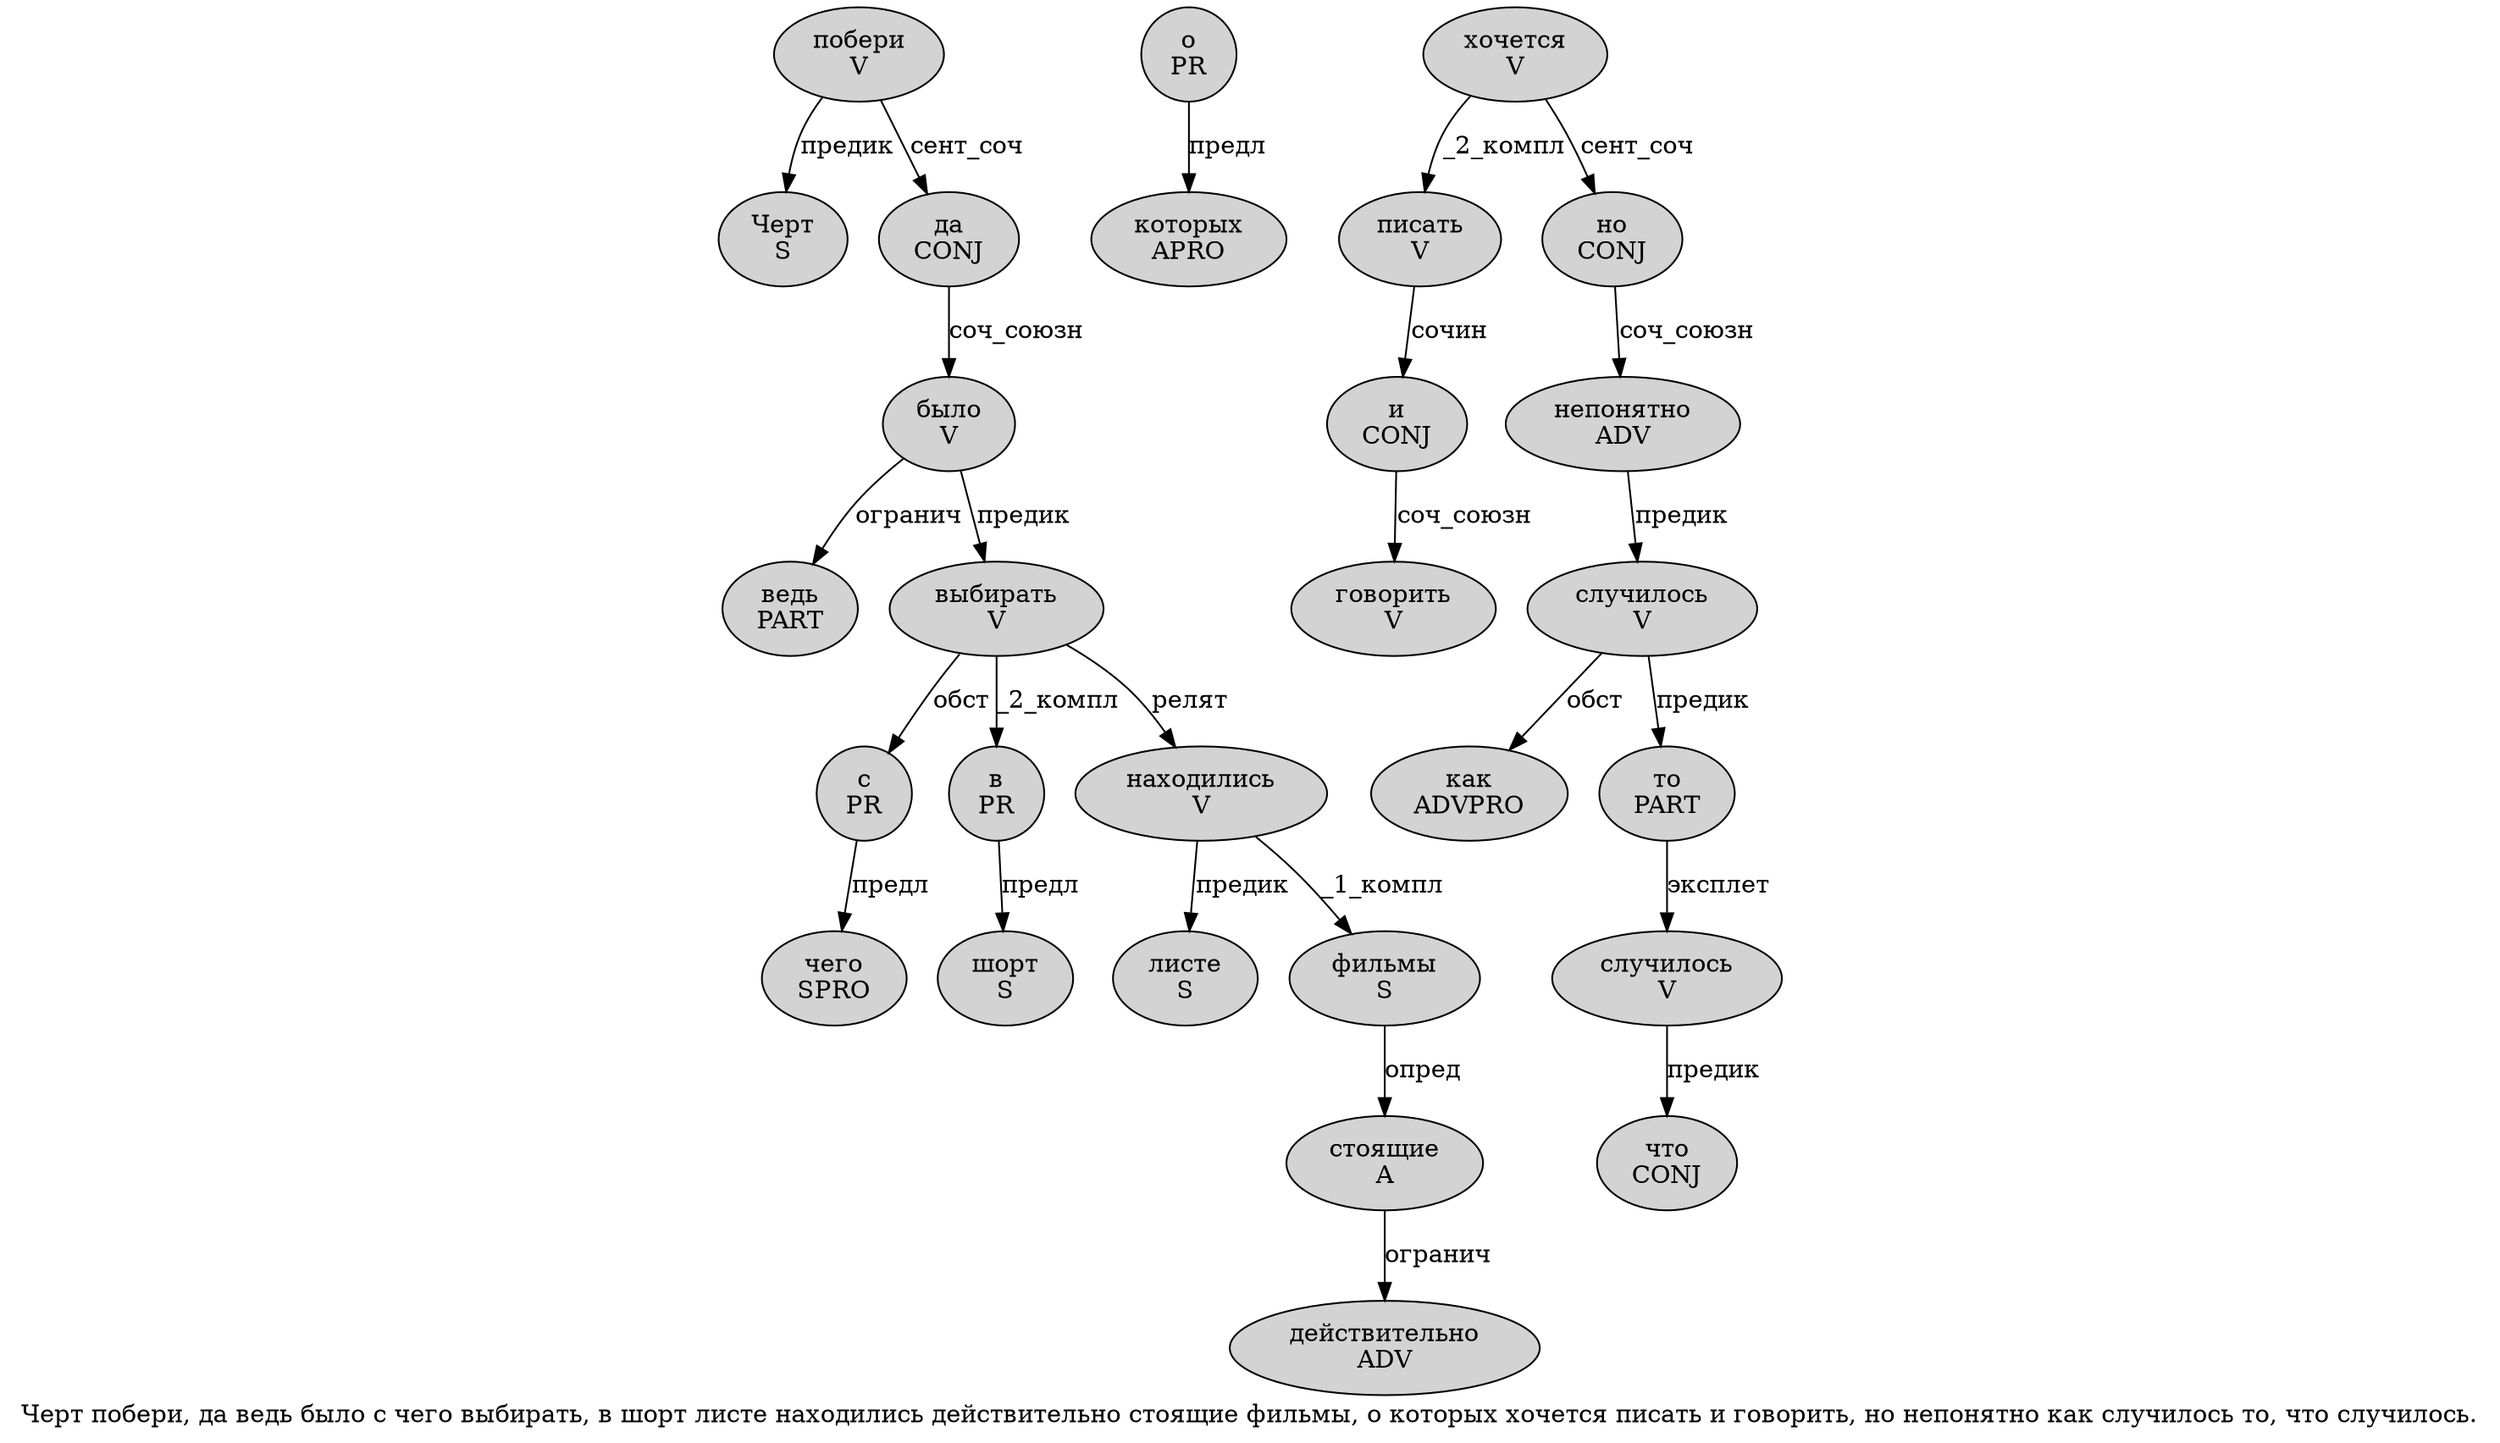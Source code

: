 digraph SENTENCE_4137 {
	graph [label="Черт побери, да ведь было с чего выбирать, в шорт листе находились действительно стоящие фильмы, о которых хочется писать и говорить, но непонятно как случилось то, что случилось."]
	node [style=filled]
		0 [label="Черт
S" color="" fillcolor=lightgray penwidth=1 shape=ellipse]
		1 [label="побери
V" color="" fillcolor=lightgray penwidth=1 shape=ellipse]
		3 [label="да
CONJ" color="" fillcolor=lightgray penwidth=1 shape=ellipse]
		4 [label="ведь
PART" color="" fillcolor=lightgray penwidth=1 shape=ellipse]
		5 [label="было
V" color="" fillcolor=lightgray penwidth=1 shape=ellipse]
		6 [label="с
PR" color="" fillcolor=lightgray penwidth=1 shape=ellipse]
		7 [label="чего
SPRO" color="" fillcolor=lightgray penwidth=1 shape=ellipse]
		8 [label="выбирать
V" color="" fillcolor=lightgray penwidth=1 shape=ellipse]
		10 [label="в
PR" color="" fillcolor=lightgray penwidth=1 shape=ellipse]
		11 [label="шорт
S" color="" fillcolor=lightgray penwidth=1 shape=ellipse]
		12 [label="листе
S" color="" fillcolor=lightgray penwidth=1 shape=ellipse]
		13 [label="находились
V" color="" fillcolor=lightgray penwidth=1 shape=ellipse]
		14 [label="действительно
ADV" color="" fillcolor=lightgray penwidth=1 shape=ellipse]
		15 [label="стоящие
A" color="" fillcolor=lightgray penwidth=1 shape=ellipse]
		16 [label="фильмы
S" color="" fillcolor=lightgray penwidth=1 shape=ellipse]
		18 [label="о
PR" color="" fillcolor=lightgray penwidth=1 shape=ellipse]
		19 [label="которых
APRO" color="" fillcolor=lightgray penwidth=1 shape=ellipse]
		20 [label="хочется
V" color="" fillcolor=lightgray penwidth=1 shape=ellipse]
		21 [label="писать
V" color="" fillcolor=lightgray penwidth=1 shape=ellipse]
		22 [label="и
CONJ" color="" fillcolor=lightgray penwidth=1 shape=ellipse]
		23 [label="говорить
V" color="" fillcolor=lightgray penwidth=1 shape=ellipse]
		25 [label="но
CONJ" color="" fillcolor=lightgray penwidth=1 shape=ellipse]
		26 [label="непонятно
ADV" color="" fillcolor=lightgray penwidth=1 shape=ellipse]
		27 [label="как
ADVPRO" color="" fillcolor=lightgray penwidth=1 shape=ellipse]
		28 [label="случилось
V" color="" fillcolor=lightgray penwidth=1 shape=ellipse]
		29 [label="то
PART" color="" fillcolor=lightgray penwidth=1 shape=ellipse]
		31 [label="что
CONJ" color="" fillcolor=lightgray penwidth=1 shape=ellipse]
		32 [label="случилось
V" color="" fillcolor=lightgray penwidth=1 shape=ellipse]
			18 -> 19 [label="предл"]
			1 -> 0 [label="предик"]
			1 -> 3 [label="сент_соч"]
			26 -> 28 [label="предик"]
			8 -> 6 [label="обст"]
			8 -> 10 [label="_2_компл"]
			8 -> 13 [label="релят"]
			3 -> 5 [label="соч_союзн"]
			15 -> 14 [label="огранич"]
			29 -> 32 [label="эксплет"]
			21 -> 22 [label="сочин"]
			13 -> 12 [label="предик"]
			13 -> 16 [label="_1_компл"]
			20 -> 21 [label="_2_компл"]
			20 -> 25 [label="сент_соч"]
			10 -> 11 [label="предл"]
			6 -> 7 [label="предл"]
			25 -> 26 [label="соч_союзн"]
			28 -> 27 [label="обст"]
			28 -> 29 [label="предик"]
			32 -> 31 [label="предик"]
			22 -> 23 [label="соч_союзн"]
			16 -> 15 [label="опред"]
			5 -> 4 [label="огранич"]
			5 -> 8 [label="предик"]
}